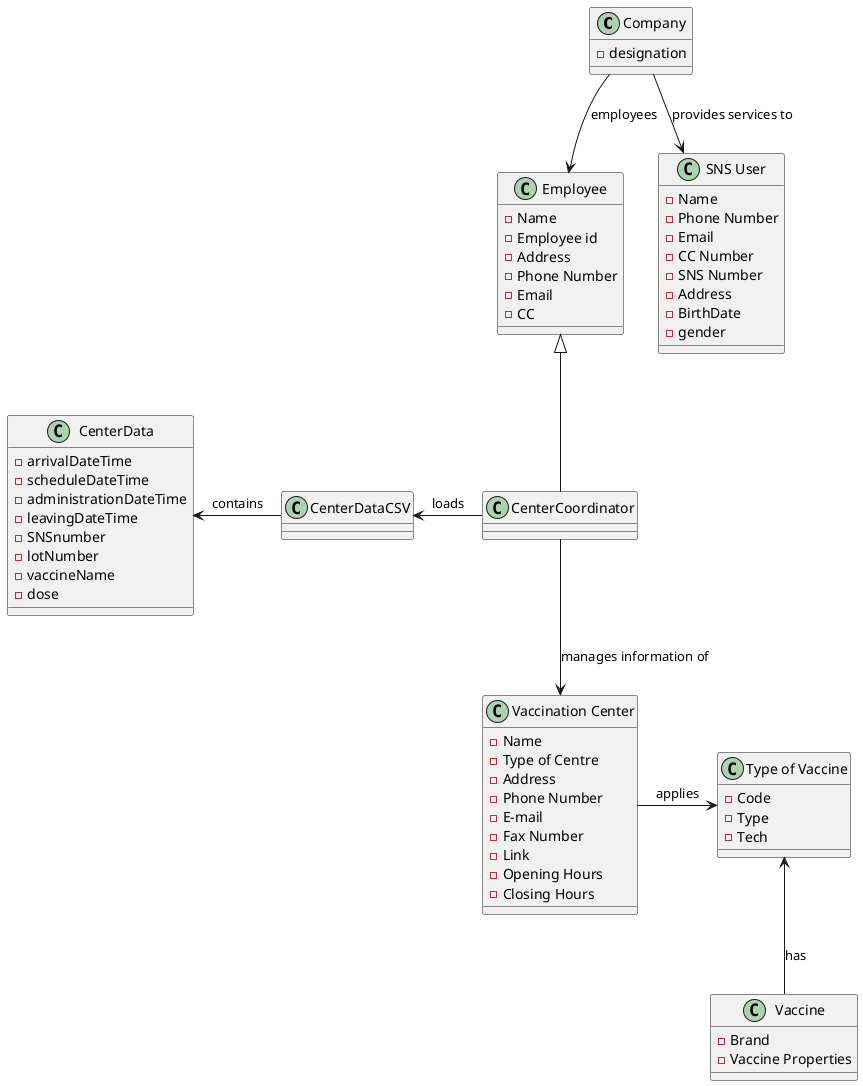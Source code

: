 @startuml
'https://plantuml.com/class-diagram

class "Company" as comp{
-designation
}

class "CenterDataCSV" as csv{
}

class "CenterCoordinator" as cord{
}

class "Vaccination Center" as VC{
-Name
-Type of Centre
-Address
-Phone Number
-E-mail
-Fax Number
-Link
-Opening Hours
-Closing Hours
}

class "Vaccine" as vac {
-Brand
-Vaccine Properties
}

class "Type of Vaccine" as type{
-Code
-Type
-Tech
}

class "SNS User" as user{
-Name
-Phone Number
-Email
-CC Number
-SNS Number
-Address
-BirthDate
-gender
}


class "Employee" as E{
-Name
-Employee id
-Address
-Phone Number
-Email
-CC
}

class "CenterData" as cd{
-arrivalDateTime
-scheduleDateTime
-administrationDateTime
-leavingDateTime
-SNSnumber
-lotNumber
-vaccineName
-dose
}

comp --> E : employees
cord -up-|> E
cord --> VC : manages information of
cord -left-> csv : loads
comp --> user : provides services to
VC -right-> type : applies
vac -up-> type : has
csv -left-> cd : contains
@enduml